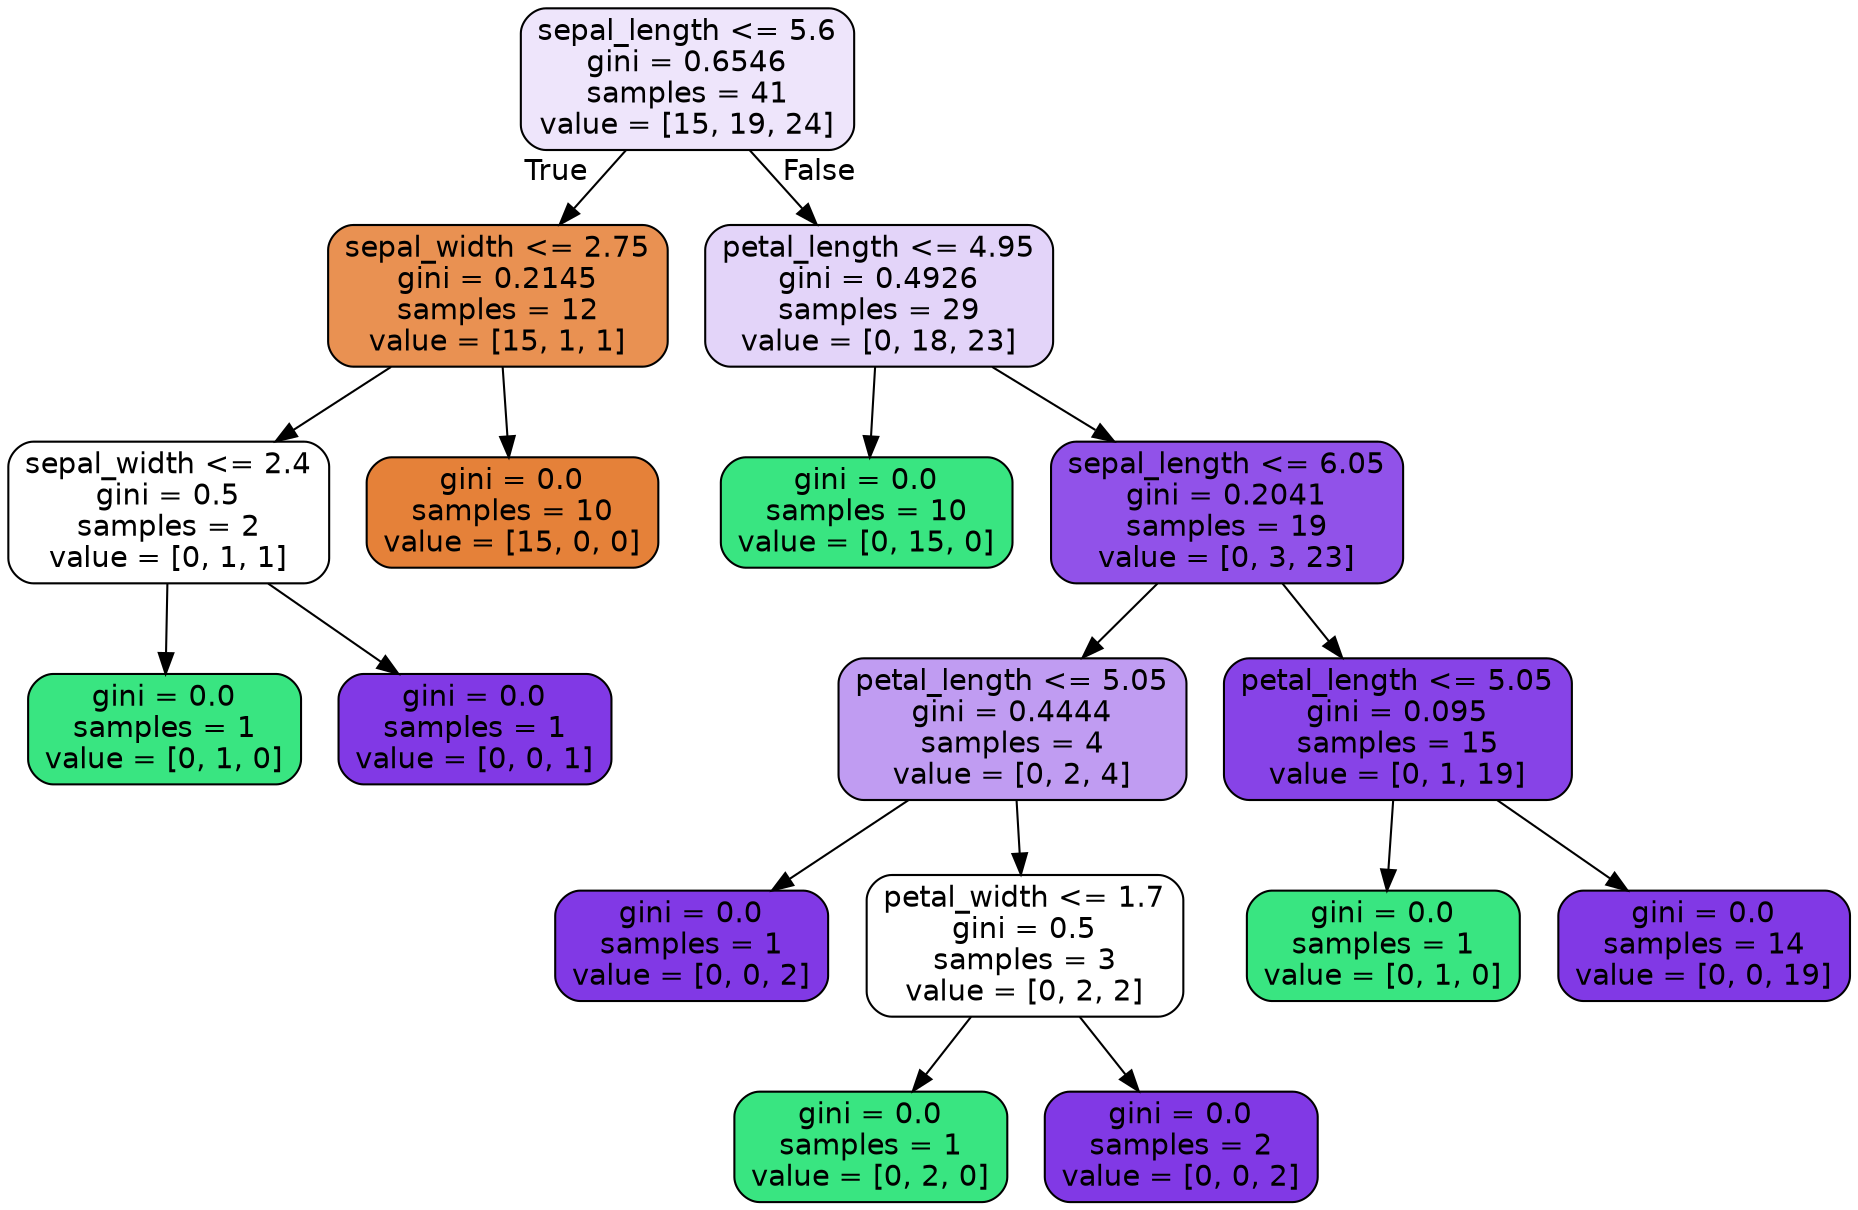 digraph Tree {
node [shape=box, style="filled, rounded", color="black", fontname=helvetica] ;
edge [fontname=helvetica] ;
0 [label="sepal_length <= 5.6\ngini = 0.6546\nsamples = 41\nvalue = [15, 19, 24]", fillcolor="#8139e521"] ;
1 [label="sepal_width <= 2.75\ngini = 0.2145\nsamples = 12\nvalue = [15, 1, 1]", fillcolor="#e58139df"] ;
0 -> 1 [labeldistance=2.5, labelangle=45, headlabel="True"] ;
2 [label="sepal_width <= 2.4\ngini = 0.5\nsamples = 2\nvalue = [0, 1, 1]", fillcolor="#39e58100"] ;
1 -> 2 ;
3 [label="gini = 0.0\nsamples = 1\nvalue = [0, 1, 0]", fillcolor="#39e581ff"] ;
2 -> 3 ;
4 [label="gini = 0.0\nsamples = 1\nvalue = [0, 0, 1]", fillcolor="#8139e5ff"] ;
2 -> 4 ;
5 [label="gini = 0.0\nsamples = 10\nvalue = [15, 0, 0]", fillcolor="#e58139ff"] ;
1 -> 5 ;
6 [label="petal_length <= 4.95\ngini = 0.4926\nsamples = 29\nvalue = [0, 18, 23]", fillcolor="#8139e537"] ;
0 -> 6 [labeldistance=2.5, labelangle=-45, headlabel="False"] ;
7 [label="gini = 0.0\nsamples = 10\nvalue = [0, 15, 0]", fillcolor="#39e581ff"] ;
6 -> 7 ;
8 [label="sepal_length <= 6.05\ngini = 0.2041\nsamples = 19\nvalue = [0, 3, 23]", fillcolor="#8139e5de"] ;
6 -> 8 ;
9 [label="petal_length <= 5.05\ngini = 0.4444\nsamples = 4\nvalue = [0, 2, 4]", fillcolor="#8139e57f"] ;
8 -> 9 ;
10 [label="gini = 0.0\nsamples = 1\nvalue = [0, 0, 2]", fillcolor="#8139e5ff"] ;
9 -> 10 ;
11 [label="petal_width <= 1.7\ngini = 0.5\nsamples = 3\nvalue = [0, 2, 2]", fillcolor="#39e58100"] ;
9 -> 11 ;
12 [label="gini = 0.0\nsamples = 1\nvalue = [0, 2, 0]", fillcolor="#39e581ff"] ;
11 -> 12 ;
13 [label="gini = 0.0\nsamples = 2\nvalue = [0, 0, 2]", fillcolor="#8139e5ff"] ;
11 -> 13 ;
14 [label="petal_length <= 5.05\ngini = 0.095\nsamples = 15\nvalue = [0, 1, 19]", fillcolor="#8139e5f2"] ;
8 -> 14 ;
15 [label="gini = 0.0\nsamples = 1\nvalue = [0, 1, 0]", fillcolor="#39e581ff"] ;
14 -> 15 ;
16 [label="gini = 0.0\nsamples = 14\nvalue = [0, 0, 19]", fillcolor="#8139e5ff"] ;
14 -> 16 ;
}